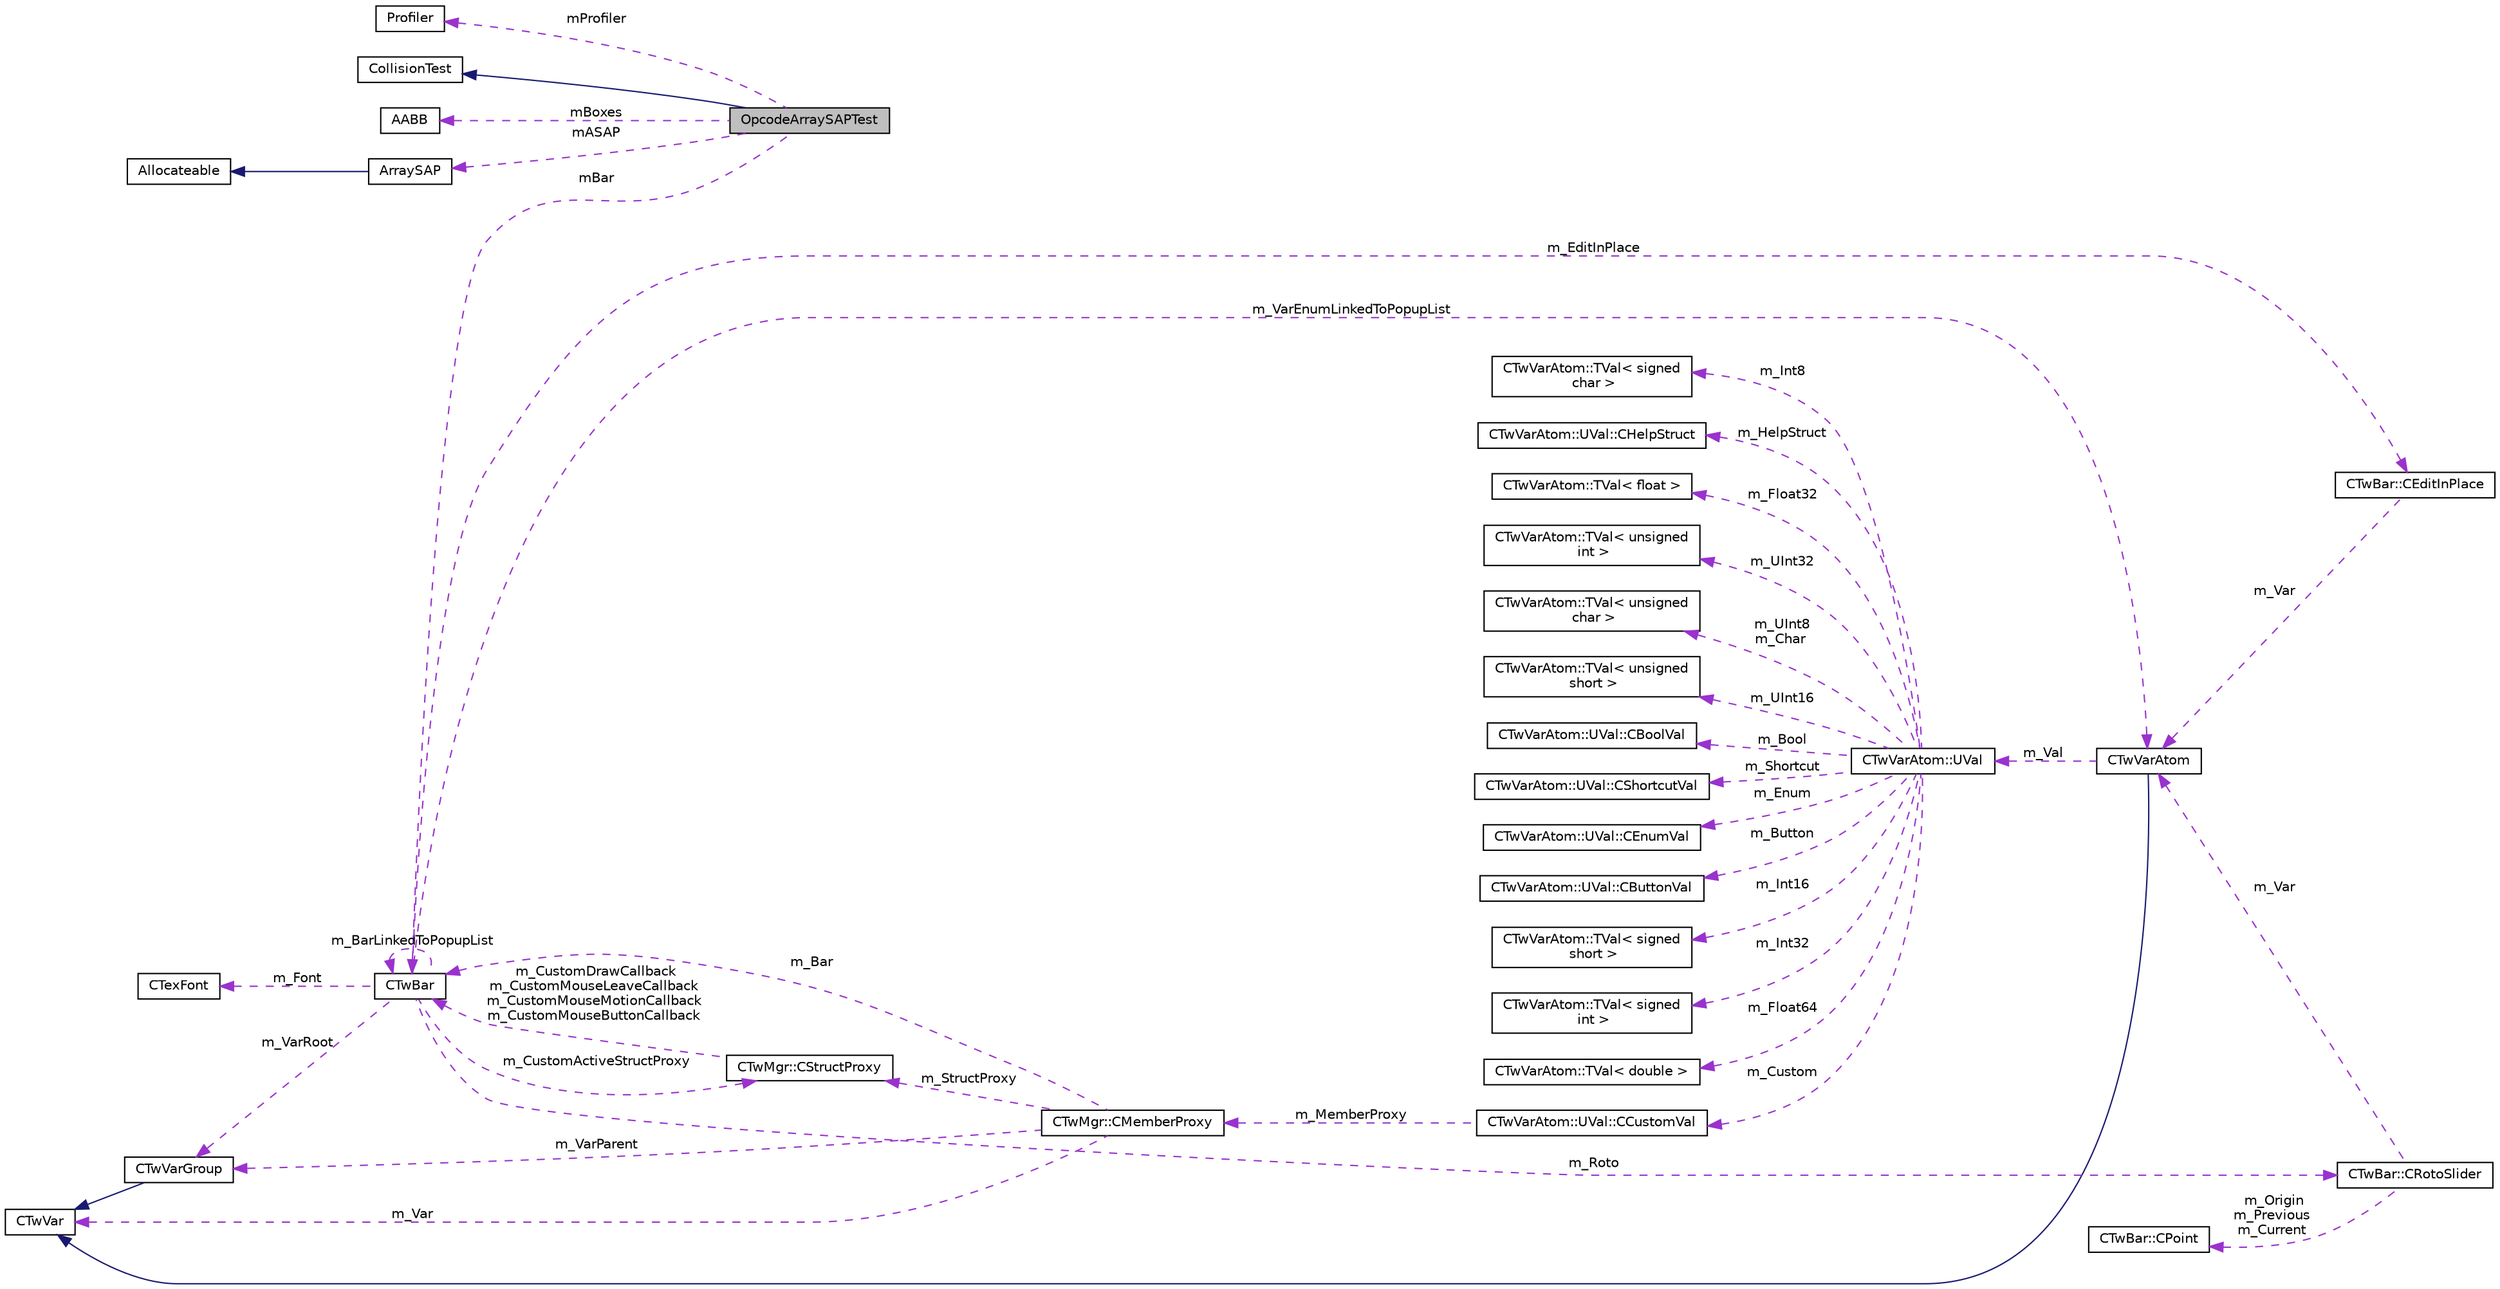 digraph "OpcodeArraySAPTest"
{
  edge [fontname="Helvetica",fontsize="10",labelfontname="Helvetica",labelfontsize="10"];
  node [fontname="Helvetica",fontsize="10",shape=record];
  rankdir="LR";
  Node1 [label="OpcodeArraySAPTest",height=0.2,width=0.4,color="black", fillcolor="grey75", style="filled", fontcolor="black"];
  Node2 -> Node1 [dir="back",color="midnightblue",fontsize="10",style="solid",fontname="Helvetica"];
  Node2 [label="CollisionTest",height=0.2,width=0.4,color="black", fillcolor="white", style="filled",URL="$class_collision_test.html"];
  Node3 -> Node1 [dir="back",color="darkorchid3",fontsize="10",style="dashed",label=" mBoxes" ,fontname="Helvetica"];
  Node3 [label="AABB",height=0.2,width=0.4,color="black", fillcolor="white", style="filled",URL="$class_a_a_b_b.html"];
  Node4 -> Node1 [dir="back",color="darkorchid3",fontsize="10",style="dashed",label=" mASAP" ,fontname="Helvetica"];
  Node4 [label="ArraySAP",height=0.2,width=0.4,color="black", fillcolor="white", style="filled",URL="$class_array_s_a_p.html"];
  Node5 -> Node4 [dir="back",color="midnightblue",fontsize="10",style="solid",fontname="Helvetica"];
  Node5 [label="Allocateable",height=0.2,width=0.4,color="black", fillcolor="white", style="filled",URL="$class_allocateable.html"];
  Node6 -> Node1 [dir="back",color="darkorchid3",fontsize="10",style="dashed",label=" mProfiler" ,fontname="Helvetica"];
  Node6 [label="Profiler",height=0.2,width=0.4,color="black", fillcolor="white", style="filled",URL="$class_profiler.html"];
  Node7 -> Node1 [dir="back",color="darkorchid3",fontsize="10",style="dashed",label=" mBar" ,fontname="Helvetica"];
  Node7 [label="CTwBar",height=0.2,width=0.4,color="black", fillcolor="white", style="filled",URL="$struct_c_tw_bar.html"];
  Node8 -> Node7 [dir="back",color="darkorchid3",fontsize="10",style="dashed",label=" m_VarRoot" ,fontname="Helvetica"];
  Node8 [label="CTwVarGroup",height=0.2,width=0.4,color="black", fillcolor="white", style="filled",URL="$struct_c_tw_var_group.html"];
  Node9 -> Node8 [dir="back",color="midnightblue",fontsize="10",style="solid",fontname="Helvetica"];
  Node9 [label="CTwVar",height=0.2,width=0.4,color="black", fillcolor="white", style="filled",URL="$struct_c_tw_var.html"];
  Node10 -> Node7 [dir="back",color="darkorchid3",fontsize="10",style="dashed",label=" m_CustomActiveStructProxy" ,fontname="Helvetica"];
  Node10 [label="CTwMgr::CStructProxy",height=0.2,width=0.4,color="black", fillcolor="white", style="filled",URL="$struct_c_tw_mgr_1_1_c_struct_proxy.html"];
  Node7 -> Node10 [dir="back",color="darkorchid3",fontsize="10",style="dashed",label=" m_CustomDrawCallback\nm_CustomMouseLeaveCallback\nm_CustomMouseMotionCallback\nm_CustomMouseButtonCallback" ,fontname="Helvetica"];
  Node11 -> Node7 [dir="back",color="darkorchid3",fontsize="10",style="dashed",label=" m_Font" ,fontname="Helvetica"];
  Node11 [label="CTexFont",height=0.2,width=0.4,color="black", fillcolor="white", style="filled",URL="$struct_c_tex_font.html"];
  Node12 -> Node7 [dir="back",color="darkorchid3",fontsize="10",style="dashed",label=" m_EditInPlace" ,fontname="Helvetica"];
  Node12 [label="CTwBar::CEditInPlace",height=0.2,width=0.4,color="black", fillcolor="white", style="filled",URL="$struct_c_tw_bar_1_1_c_edit_in_place.html"];
  Node13 -> Node12 [dir="back",color="darkorchid3",fontsize="10",style="dashed",label=" m_Var" ,fontname="Helvetica"];
  Node13 [label="CTwVarAtom",height=0.2,width=0.4,color="black", fillcolor="white", style="filled",URL="$struct_c_tw_var_atom.html"];
  Node9 -> Node13 [dir="back",color="midnightblue",fontsize="10",style="solid",fontname="Helvetica"];
  Node14 -> Node13 [dir="back",color="darkorchid3",fontsize="10",style="dashed",label=" m_Val" ,fontname="Helvetica"];
  Node14 [label="CTwVarAtom::UVal",height=0.2,width=0.4,color="black", fillcolor="white", style="filled",URL="$union_c_tw_var_atom_1_1_u_val.html"];
  Node15 -> Node14 [dir="back",color="darkorchid3",fontsize="10",style="dashed",label=" m_Int16" ,fontname="Helvetica"];
  Node15 [label="CTwVarAtom::TVal\< signed\l short \>",height=0.2,width=0.4,color="black", fillcolor="white", style="filled",URL="$struct_c_tw_var_atom_1_1_t_val.html"];
  Node16 -> Node14 [dir="back",color="darkorchid3",fontsize="10",style="dashed",label=" m_Int32" ,fontname="Helvetica"];
  Node16 [label="CTwVarAtom::TVal\< signed\l int \>",height=0.2,width=0.4,color="black", fillcolor="white", style="filled",URL="$struct_c_tw_var_atom_1_1_t_val.html"];
  Node17 -> Node14 [dir="back",color="darkorchid3",fontsize="10",style="dashed",label=" m_Float64" ,fontname="Helvetica"];
  Node17 [label="CTwVarAtom::TVal\< double \>",height=0.2,width=0.4,color="black", fillcolor="white", style="filled",URL="$struct_c_tw_var_atom_1_1_t_val.html"];
  Node18 -> Node14 [dir="back",color="darkorchid3",fontsize="10",style="dashed",label=" m_Int8" ,fontname="Helvetica"];
  Node18 [label="CTwVarAtom::TVal\< signed\l char \>",height=0.2,width=0.4,color="black", fillcolor="white", style="filled",URL="$struct_c_tw_var_atom_1_1_t_val.html"];
  Node19 -> Node14 [dir="back",color="darkorchid3",fontsize="10",style="dashed",label=" m_HelpStruct" ,fontname="Helvetica"];
  Node19 [label="CTwVarAtom::UVal::CHelpStruct",height=0.2,width=0.4,color="black", fillcolor="white", style="filled",URL="$struct_c_tw_var_atom_1_1_u_val_1_1_c_help_struct.html"];
  Node20 -> Node14 [dir="back",color="darkorchid3",fontsize="10",style="dashed",label=" m_Float32" ,fontname="Helvetica"];
  Node20 [label="CTwVarAtom::TVal\< float \>",height=0.2,width=0.4,color="black", fillcolor="white", style="filled",URL="$struct_c_tw_var_atom_1_1_t_val.html"];
  Node21 -> Node14 [dir="back",color="darkorchid3",fontsize="10",style="dashed",label=" m_UInt32" ,fontname="Helvetica"];
  Node21 [label="CTwVarAtom::TVal\< unsigned\l int \>",height=0.2,width=0.4,color="black", fillcolor="white", style="filled",URL="$struct_c_tw_var_atom_1_1_t_val.html"];
  Node22 -> Node14 [dir="back",color="darkorchid3",fontsize="10",style="dashed",label=" m_UInt8\nm_Char" ,fontname="Helvetica"];
  Node22 [label="CTwVarAtom::TVal\< unsigned\l char \>",height=0.2,width=0.4,color="black", fillcolor="white", style="filled",URL="$struct_c_tw_var_atom_1_1_t_val.html"];
  Node23 -> Node14 [dir="back",color="darkorchid3",fontsize="10",style="dashed",label=" m_UInt16" ,fontname="Helvetica"];
  Node23 [label="CTwVarAtom::TVal\< unsigned\l short \>",height=0.2,width=0.4,color="black", fillcolor="white", style="filled",URL="$struct_c_tw_var_atom_1_1_t_val.html"];
  Node24 -> Node14 [dir="back",color="darkorchid3",fontsize="10",style="dashed",label=" m_Custom" ,fontname="Helvetica"];
  Node24 [label="CTwVarAtom::UVal::CCustomVal",height=0.2,width=0.4,color="black", fillcolor="white", style="filled",URL="$struct_c_tw_var_atom_1_1_u_val_1_1_c_custom_val.html"];
  Node25 -> Node24 [dir="back",color="darkorchid3",fontsize="10",style="dashed",label=" m_MemberProxy" ,fontname="Helvetica"];
  Node25 [label="CTwMgr::CMemberProxy",height=0.2,width=0.4,color="black", fillcolor="white", style="filled",URL="$struct_c_tw_mgr_1_1_c_member_proxy.html"];
  Node8 -> Node25 [dir="back",color="darkorchid3",fontsize="10",style="dashed",label=" m_VarParent" ,fontname="Helvetica"];
  Node9 -> Node25 [dir="back",color="darkorchid3",fontsize="10",style="dashed",label=" m_Var" ,fontname="Helvetica"];
  Node10 -> Node25 [dir="back",color="darkorchid3",fontsize="10",style="dashed",label=" m_StructProxy" ,fontname="Helvetica"];
  Node7 -> Node25 [dir="back",color="darkorchid3",fontsize="10",style="dashed",label=" m_Bar" ,fontname="Helvetica"];
  Node26 -> Node14 [dir="back",color="darkorchid3",fontsize="10",style="dashed",label=" m_Bool" ,fontname="Helvetica"];
  Node26 [label="CTwVarAtom::UVal::CBoolVal",height=0.2,width=0.4,color="black", fillcolor="white", style="filled",URL="$struct_c_tw_var_atom_1_1_u_val_1_1_c_bool_val.html"];
  Node27 -> Node14 [dir="back",color="darkorchid3",fontsize="10",style="dashed",label=" m_Shortcut" ,fontname="Helvetica"];
  Node27 [label="CTwVarAtom::UVal::CShortcutVal",height=0.2,width=0.4,color="black", fillcolor="white", style="filled",URL="$struct_c_tw_var_atom_1_1_u_val_1_1_c_shortcut_val.html"];
  Node28 -> Node14 [dir="back",color="darkorchid3",fontsize="10",style="dashed",label=" m_Enum" ,fontname="Helvetica"];
  Node28 [label="CTwVarAtom::UVal::CEnumVal",height=0.2,width=0.4,color="black", fillcolor="white", style="filled",URL="$struct_c_tw_var_atom_1_1_u_val_1_1_c_enum_val.html"];
  Node29 -> Node14 [dir="back",color="darkorchid3",fontsize="10",style="dashed",label=" m_Button" ,fontname="Helvetica"];
  Node29 [label="CTwVarAtom::UVal::CButtonVal",height=0.2,width=0.4,color="black", fillcolor="white", style="filled",URL="$struct_c_tw_var_atom_1_1_u_val_1_1_c_button_val.html"];
  Node13 -> Node7 [dir="back",color="darkorchid3",fontsize="10",style="dashed",label=" m_VarEnumLinkedToPopupList" ,fontname="Helvetica"];
  Node30 -> Node7 [dir="back",color="darkorchid3",fontsize="10",style="dashed",label=" m_Roto" ,fontname="Helvetica"];
  Node30 [label="CTwBar::CRotoSlider",height=0.2,width=0.4,color="black", fillcolor="white", style="filled",URL="$struct_c_tw_bar_1_1_c_roto_slider.html"];
  Node31 -> Node30 [dir="back",color="darkorchid3",fontsize="10",style="dashed",label=" m_Origin\nm_Previous\nm_Current" ,fontname="Helvetica"];
  Node31 [label="CTwBar::CPoint",height=0.2,width=0.4,color="black", fillcolor="white", style="filled",URL="$struct_c_tw_bar_1_1_c_point.html"];
  Node13 -> Node30 [dir="back",color="darkorchid3",fontsize="10",style="dashed",label=" m_Var" ,fontname="Helvetica"];
  Node7 -> Node7 [dir="back",color="darkorchid3",fontsize="10",style="dashed",label=" m_BarLinkedToPopupList" ,fontname="Helvetica"];
}
